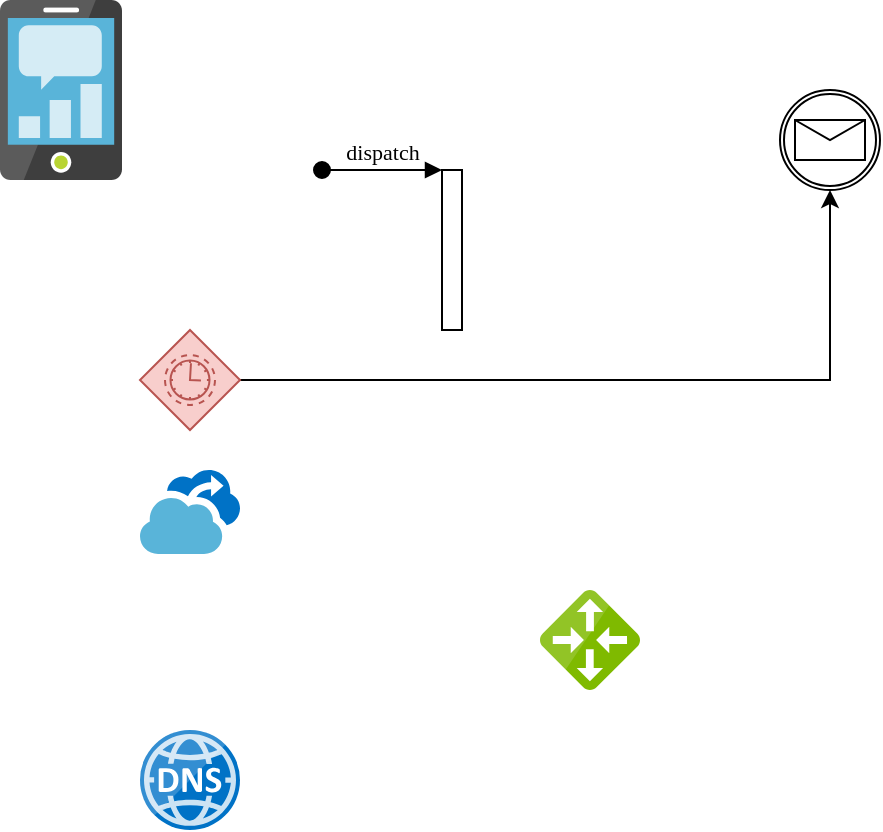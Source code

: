 <mxfile version="12.2.8" type="github" pages="1">
  <diagram id="YnK3i_U2Mr8sEIv5mggc" name="Page-1">
    <mxGraphModel dx="932" dy="600" grid="1" gridSize="10" guides="1" tooltips="1" connect="1" arrows="1" fold="1" page="1" pageScale="1" pageWidth="826" pageHeight="1169" math="0" shadow="0">
      <root>
        <mxCell id="0"/>
        <mxCell id="1" parent="0"/>
        <mxCell id="U8_NZiNpIGo1ozEpOvGC-3" style="edgeStyle=orthogonalEdgeStyle;rounded=0;orthogonalLoop=1;jettySize=auto;html=1;exitX=1;exitY=0.5;exitDx=0;exitDy=0;entryX=0.5;entryY=1;entryDx=0;entryDy=0;" parent="1" source="U8_NZiNpIGo1ozEpOvGC-1" target="U8_NZiNpIGo1ozEpOvGC-2" edge="1">
          <mxGeometry relative="1" as="geometry"/>
        </mxCell>
        <mxCell id="U8_NZiNpIGo1ozEpOvGC-1" value="" style="shape=mxgraph.bpmn.shape;html=1;verticalLabelPosition=bottom;labelBackgroundColor=#ffffff;verticalAlign=top;align=center;perimeter=rhombusPerimeter;background=gateway;outlineConnect=0;outline=eventNonint;symbol=timer;fillColor=#f8cecc;strokeColor=#b85450;" parent="1" vertex="1">
          <mxGeometry x="180" y="250" width="50" height="50" as="geometry"/>
        </mxCell>
        <mxCell id="U8_NZiNpIGo1ozEpOvGC-2" value="" style="shape=mxgraph.bpmn.shape;html=1;verticalLabelPosition=bottom;labelBackgroundColor=#ffffff;verticalAlign=top;align=center;perimeter=ellipsePerimeter;outlineConnect=0;outline=catching;symbol=message;" parent="1" vertex="1">
          <mxGeometry x="500" y="130" width="50" height="50" as="geometry"/>
        </mxCell>
        <mxCell id="ONFWQH_tyC7sEH_fuJgm-1" value="" style="aspect=fixed;html=1;points=[];align=center;image;fontSize=12;image=img/lib/mscae/Backup.svg;" parent="1" vertex="1">
          <mxGeometry x="180" y="320" width="50" height="42" as="geometry"/>
        </mxCell>
        <mxCell id="ONFWQH_tyC7sEH_fuJgm-2" value="" style="aspect=fixed;html=1;points=[];align=center;image;fontSize=12;image=img/lib/mscae/Mobile_Engagement.svg;" parent="1" vertex="1">
          <mxGeometry x="110" y="85" width="61" height="90" as="geometry"/>
        </mxCell>
        <mxCell id="ONFWQH_tyC7sEH_fuJgm-3" value="" style="aspect=fixed;html=1;points=[];align=center;image;fontSize=12;image=img/lib/mscae/Local_Network_Gateways.svg;" parent="1" vertex="1">
          <mxGeometry x="380" y="380" width="50" height="50" as="geometry"/>
        </mxCell>
        <mxCell id="ONFWQH_tyC7sEH_fuJgm-4" value="" style="aspect=fixed;html=1;points=[];align=center;image;fontSize=12;image=img/lib/mscae/DNS.svg;" parent="1" vertex="1">
          <mxGeometry x="180" y="450" width="50" height="50" as="geometry"/>
        </mxCell>
        <mxCell id="_1RzZT5slGcypiXwWSSF-1" value="" style="html=1;points=[];perimeter=orthogonalPerimeter;labelBackgroundColor=none;fontFamily=Georgia;" vertex="1" parent="1">
          <mxGeometry x="331" y="170" width="10" height="80" as="geometry"/>
        </mxCell>
        <mxCell id="_1RzZT5slGcypiXwWSSF-2" value="dispatch" style="html=1;verticalAlign=bottom;startArrow=oval;endArrow=block;startSize=8;fontFamily=Georgia;" edge="1" target="_1RzZT5slGcypiXwWSSF-1" parent="1">
          <mxGeometry relative="1" as="geometry">
            <mxPoint x="271" y="170" as="sourcePoint"/>
          </mxGeometry>
        </mxCell>
      </root>
    </mxGraphModel>
  </diagram>
</mxfile>

